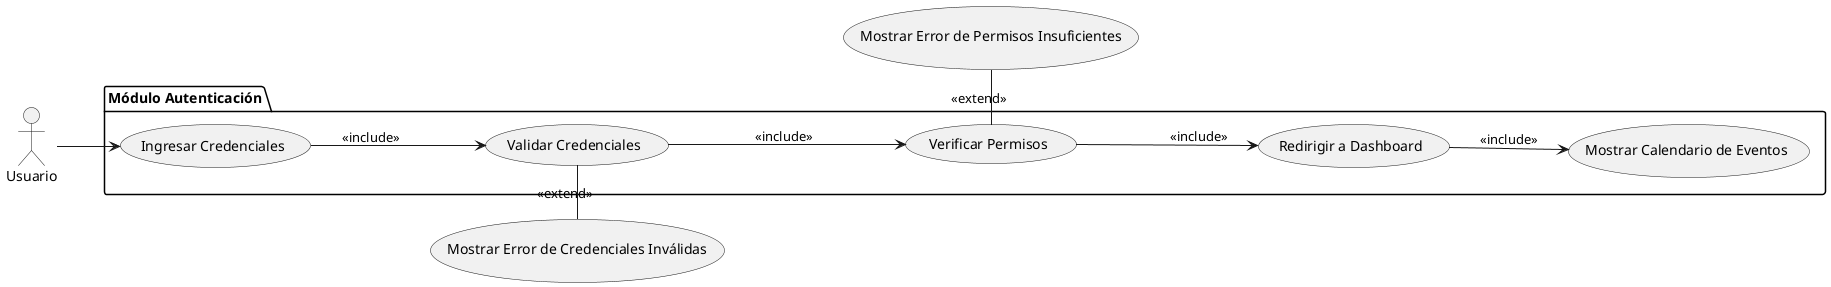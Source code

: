@startuml "CU - 6 - Inicio de Sesión - Breeze y Spatie"

left to right direction

/' === Sección de actores === '/
actor "Usuario" as user

/' === Sección de elementos === '/
package "Módulo Autenticación" {
    usecase "Ingresar Credenciales" as auth_enter_credentials
    usecase "Validar Credenciales" as auth_validate_credentials
    usecase "Verificar Permisos" as auth_check_permissions
    usecase "Redirigir a Dashboard" as auth_redirect_dashboard
    usecase "Mostrar Calendario de Eventos" as show_calendar
}

/' === Sección de Relaciones === '/
user --> auth_enter_credentials
auth_enter_credentials --> auth_validate_credentials : <<include>>
auth_validate_credentials --> auth_check_permissions : <<include>>
auth_check_permissions --> auth_redirect_dashboard : <<include>>
auth_redirect_dashboard --> show_calendar : <<include>>

/' === Casos de uso extendidos === '/
usecase "Mostrar Error de Credenciales Inválidas" as error_invalid_credentials
auth_validate_credentials -left- error_invalid_credentials : <<extend>>

usecase "Mostrar Error de Permisos Insuficientes" as error_insufficient_permissions
auth_check_permissions -right- error_insufficient_permissions : <<extend>>

@enduml

